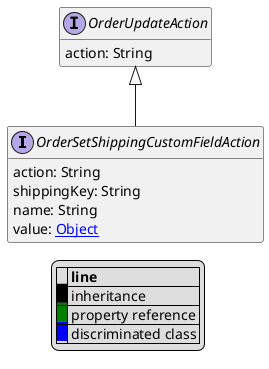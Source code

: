 @startuml

hide empty fields
hide empty methods
legend
|= |= line |
|<back:black>   </back>| inheritance |
|<back:green>   </back>| property reference |
|<back:blue>   </back>| discriminated class |
endlegend
interface OrderSetShippingCustomFieldAction [[OrderSetShippingCustomFieldAction.svg]] extends OrderUpdateAction {
    action: String
    shippingKey: String
    name: String
    value: [[Object.svg Object]]
}
interface OrderUpdateAction [[OrderUpdateAction.svg]]  {
    action: String
}





@enduml
